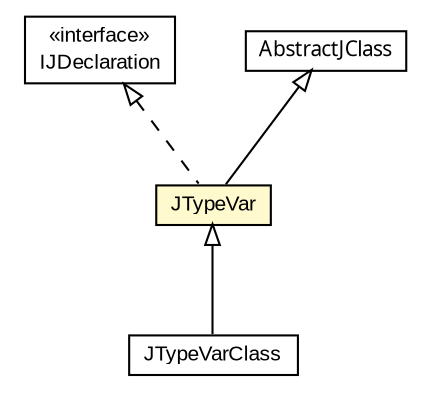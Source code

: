 #!/usr/local/bin/dot
#
# Class diagram 
# Generated by UMLGraph version 5.1 (http://www.umlgraph.org/)
#

digraph G {
	edge [fontname="arial",fontsize=10,labelfontname="arial",labelfontsize=10];
	node [fontname="arial",fontsize=10,shape=plaintext];
	nodesep=0.25;
	ranksep=0.5;
	// com.helger.jcodemodel.JTypeVarClass
	c1189 [label=<<table title="com.helger.jcodemodel.JTypeVarClass" border="0" cellborder="1" cellspacing="0" cellpadding="2" port="p" href="./JTypeVarClass.html">
		<tr><td><table border="0" cellspacing="0" cellpadding="1">
<tr><td align="center" balign="center"> JTypeVarClass </td></tr>
		</table></td></tr>
		</table>>, fontname="arial", fontcolor="black", fontsize=10.0];
	// com.helger.jcodemodel.JTypeVar
	c1190 [label=<<table title="com.helger.jcodemodel.JTypeVar" border="0" cellborder="1" cellspacing="0" cellpadding="2" port="p" bgcolor="lemonChiffon" href="./JTypeVar.html">
		<tr><td><table border="0" cellspacing="0" cellpadding="1">
<tr><td align="center" balign="center"> JTypeVar </td></tr>
		</table></td></tr>
		</table>>, fontname="arial", fontcolor="black", fontsize=10.0];
	// com.helger.jcodemodel.IJDeclaration
	c1254 [label=<<table title="com.helger.jcodemodel.IJDeclaration" border="0" cellborder="1" cellspacing="0" cellpadding="2" port="p" href="./IJDeclaration.html">
		<tr><td><table border="0" cellspacing="0" cellpadding="1">
<tr><td align="center" balign="center"> &#171;interface&#187; </td></tr>
<tr><td align="center" balign="center"> IJDeclaration </td></tr>
		</table></td></tr>
		</table>>, fontname="arial", fontcolor="black", fontsize=10.0];
	// com.helger.jcodemodel.AbstractJClass
	c1265 [label=<<table title="com.helger.jcodemodel.AbstractJClass" border="0" cellborder="1" cellspacing="0" cellpadding="2" port="p" href="./AbstractJClass.html">
		<tr><td><table border="0" cellspacing="0" cellpadding="1">
<tr><td align="center" balign="center"><font face="ariali"> AbstractJClass </font></td></tr>
		</table></td></tr>
		</table>>, fontname="arial", fontcolor="black", fontsize=10.0];
	//com.helger.jcodemodel.JTypeVarClass extends com.helger.jcodemodel.JTypeVar
	c1190:p -> c1189:p [dir=back,arrowtail=empty];
	//com.helger.jcodemodel.JTypeVar extends com.helger.jcodemodel.AbstractJClass
	c1265:p -> c1190:p [dir=back,arrowtail=empty];
	//com.helger.jcodemodel.JTypeVar implements com.helger.jcodemodel.IJDeclaration
	c1254:p -> c1190:p [dir=back,arrowtail=empty,style=dashed];
}

